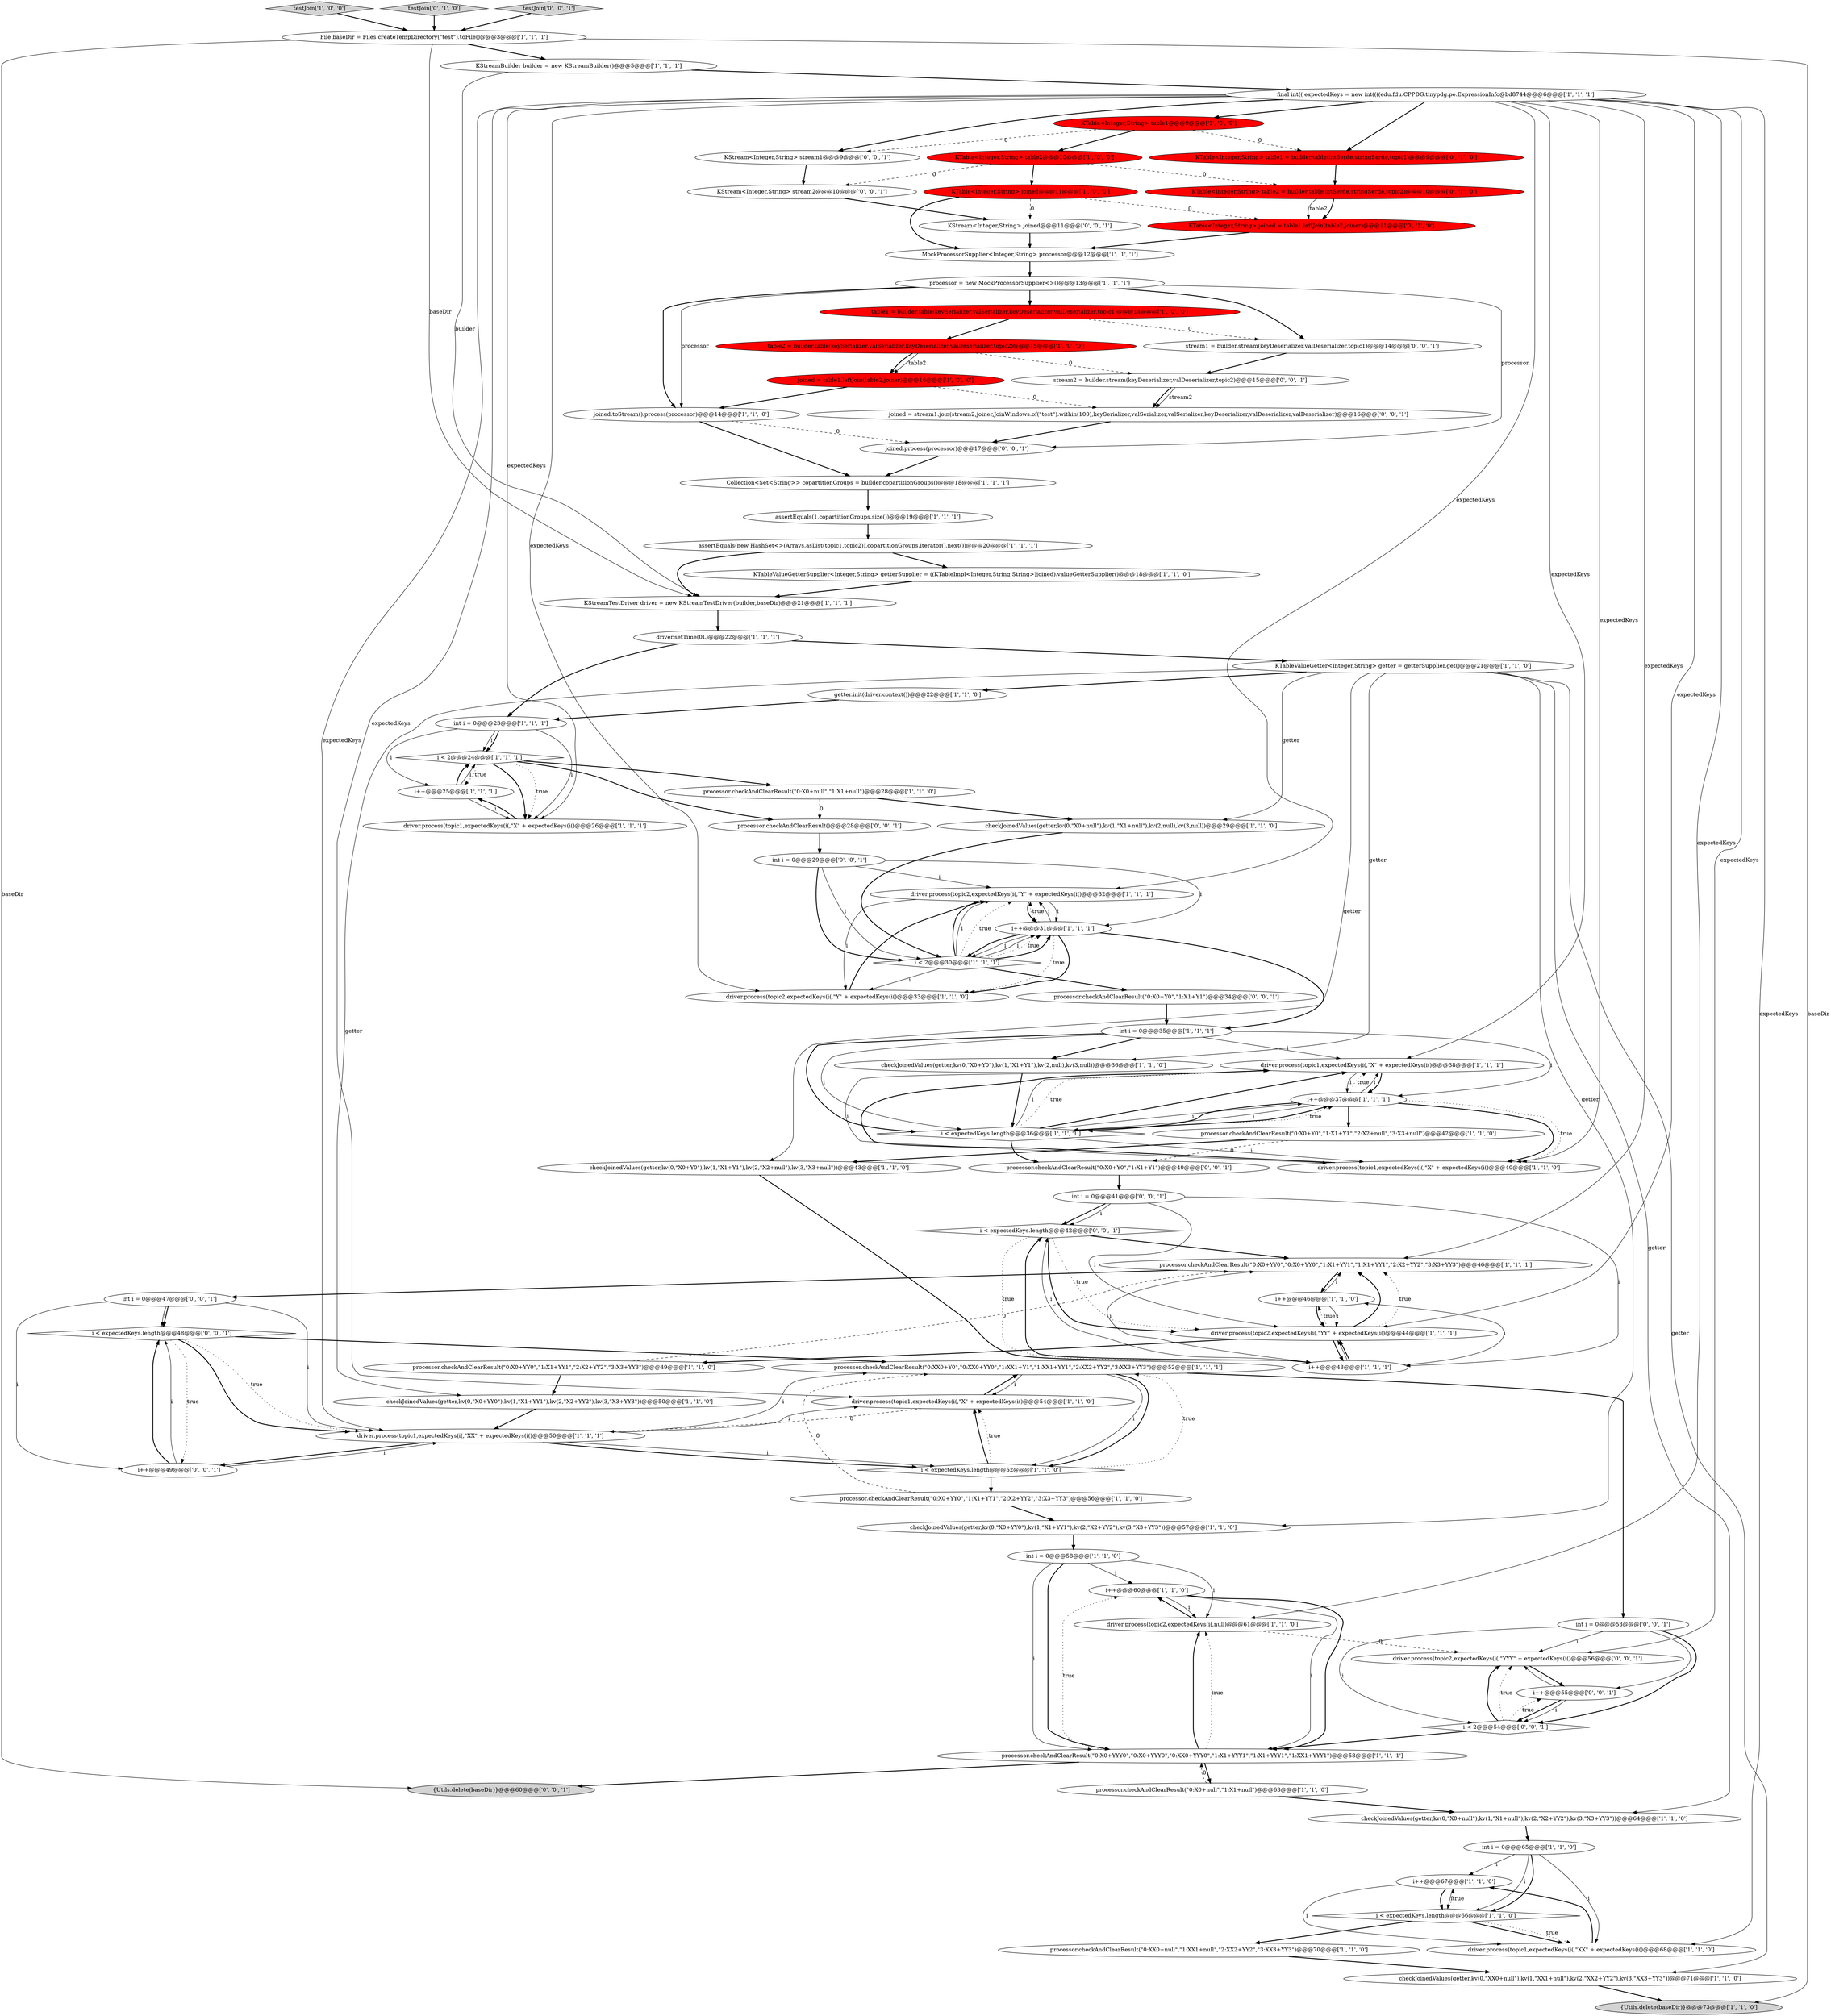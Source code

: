 digraph {
36 [style = filled, label = "i++@@@60@@@['1', '1', '0']", fillcolor = white, shape = ellipse image = "AAA0AAABBB1BBB"];
9 [style = filled, label = "i < 2@@@24@@@['1', '1', '1']", fillcolor = white, shape = diamond image = "AAA0AAABBB1BBB"];
22 [style = filled, label = "processor.checkAndClearResult(\"0:X0+Y0\",\"1:X1+Y1\",\"2:X2+null\",\"3:X3+null\")@@@42@@@['1', '1', '0']", fillcolor = white, shape = ellipse image = "AAA0AAABBB1BBB"];
12 [style = filled, label = "driver.process(topic1,expectedKeys(i(,\"X\" + expectedKeys(i()@@@38@@@['1', '1', '1']", fillcolor = white, shape = ellipse image = "AAA0AAABBB1BBB"];
38 [style = filled, label = "int i = 0@@@23@@@['1', '1', '1']", fillcolor = white, shape = ellipse image = "AAA0AAABBB1BBB"];
34 [style = filled, label = "KTable<Integer,String> table2@@@10@@@['1', '0', '0']", fillcolor = red, shape = ellipse image = "AAA1AAABBB1BBB"];
17 [style = filled, label = "joined.toStream().process(processor)@@@14@@@['1', '1', '0']", fillcolor = white, shape = ellipse image = "AAA0AAABBB1BBB"];
25 [style = filled, label = "testJoin['1', '0', '0']", fillcolor = lightgray, shape = diamond image = "AAA0AAABBB1BBB"];
81 [style = filled, label = "joined.process(processor)@@@17@@@['0', '0', '1']", fillcolor = white, shape = ellipse image = "AAA0AAABBB3BBB"];
61 [style = filled, label = "processor.checkAndClearResult(\"0:X0+null\",\"1:X1+null\")@@@28@@@['1', '1', '0']", fillcolor = white, shape = ellipse image = "AAA0AAABBB1BBB"];
58 [style = filled, label = "driver.process(topic2,expectedKeys(i(,\"Y\" + expectedKeys(i()@@@32@@@['1', '1', '1']", fillcolor = white, shape = ellipse image = "AAA0AAABBB1BBB"];
55 [style = filled, label = "assertEquals(new HashSet<>(Arrays.asList(topic1,topic2)),copartitionGroups.iterator().next())@@@20@@@['1', '1', '1']", fillcolor = white, shape = ellipse image = "AAA0AAABBB1BBB"];
13 [style = filled, label = "i++@@@67@@@['1', '1', '0']", fillcolor = white, shape = ellipse image = "AAA0AAABBB1BBB"];
6 [style = filled, label = "i < expectedKeys.length@@@36@@@['1', '1', '1']", fillcolor = white, shape = diamond image = "AAA0AAABBB1BBB"];
11 [style = filled, label = "checkJoinedValues(getter,kv(0,\"X0+Y0\"),kv(1,\"X1+Y1\"),kv(2,null),kv(3,null))@@@36@@@['1', '1', '0']", fillcolor = white, shape = ellipse image = "AAA0AAABBB1BBB"];
1 [style = filled, label = "checkJoinedValues(getter,kv(0,\"X0+YY0\"),kv(1,\"X1+YY1\"),kv(2,\"X2+YY2\"),kv(3,\"X3+YY3\"))@@@50@@@['1', '1', '0']", fillcolor = white, shape = ellipse image = "AAA0AAABBB1BBB"];
43 [style = filled, label = "i++@@@37@@@['1', '1', '1']", fillcolor = white, shape = ellipse image = "AAA0AAABBB1BBB"];
26 [style = filled, label = "KTable<Integer,String> joined@@@11@@@['1', '0', '0']", fillcolor = red, shape = ellipse image = "AAA1AAABBB1BBB"];
20 [style = filled, label = "getter.init(driver.context())@@@22@@@['1', '1', '0']", fillcolor = white, shape = ellipse image = "AAA0AAABBB1BBB"];
3 [style = filled, label = "processor.checkAndClearResult(\"0:X0+YY0\",\"0:X0+YY0\",\"1:X1+YY1\",\"1:X1+YY1\",\"2:X2+YY2\",\"3:X3+YY3\")@@@46@@@['1', '1', '1']", fillcolor = white, shape = ellipse image = "AAA0AAABBB1BBB"];
47 [style = filled, label = "File baseDir = Files.createTempDirectory(\"test\").toFile()@@@3@@@['1', '1', '1']", fillcolor = white, shape = ellipse image = "AAA0AAABBB1BBB"];
46 [style = filled, label = "table1 = builder.table(keySerializer,valSerializer,keyDeserializer,valDeserializer,topic1)@@@14@@@['1', '0', '0']", fillcolor = red, shape = ellipse image = "AAA1AAABBB1BBB"];
82 [style = filled, label = "KStream<Integer,String> stream2@@@10@@@['0', '0', '1']", fillcolor = white, shape = ellipse image = "AAA0AAABBB3BBB"];
42 [style = filled, label = "driver.process(topic1,expectedKeys(i(,\"X\" + expectedKeys(i()@@@54@@@['1', '1', '0']", fillcolor = white, shape = ellipse image = "AAA0AAABBB1BBB"];
83 [style = filled, label = "processor.checkAndClearResult(\"0:X0+Y0\",\"1:X1+Y1\")@@@40@@@['0', '0', '1']", fillcolor = white, shape = ellipse image = "AAA0AAABBB3BBB"];
74 [style = filled, label = "processor.checkAndClearResult()@@@28@@@['0', '0', '1']", fillcolor = white, shape = ellipse image = "AAA0AAABBB3BBB"];
24 [style = filled, label = "processor.checkAndClearResult(\"0:XX0+Y0\",\"0:XX0+YY0\",\"1:XX1+Y1\",\"1:XX1+YY1\",\"2:XX2+YY2\",\"3:XX3+YY3\")@@@52@@@['1', '1', '1']", fillcolor = white, shape = ellipse image = "AAA0AAABBB1BBB"];
73 [style = filled, label = "int i = 0@@@53@@@['0', '0', '1']", fillcolor = white, shape = ellipse image = "AAA0AAABBB3BBB"];
41 [style = filled, label = "i < 2@@@30@@@['1', '1', '1']", fillcolor = white, shape = diamond image = "AAA0AAABBB1BBB"];
14 [style = filled, label = "driver.process(topic2,expectedKeys(i(,\"Y\" + expectedKeys(i()@@@33@@@['1', '1', '0']", fillcolor = white, shape = ellipse image = "AAA0AAABBB1BBB"];
40 [style = filled, label = "i++@@@31@@@['1', '1', '1']", fillcolor = white, shape = ellipse image = "AAA0AAABBB1BBB"];
31 [style = filled, label = "checkJoinedValues(getter,kv(0,\"X0+null\"),kv(1,\"X1+null\"),kv(2,\"X2+YY2\"),kv(3,\"X3+YY3\"))@@@64@@@['1', '1', '0']", fillcolor = white, shape = ellipse image = "AAA0AAABBB1BBB"];
78 [style = filled, label = "int i = 0@@@47@@@['0', '0', '1']", fillcolor = white, shape = ellipse image = "AAA0AAABBB3BBB"];
68 [style = filled, label = "joined = stream1.join(stream2,joiner,JoinWindows.of(\"test\").within(100),keySerializer,valSerializer,valSerializer,keyDeserializer,valDeserializer,valDeserializer)@@@16@@@['0', '0', '1']", fillcolor = white, shape = ellipse image = "AAA0AAABBB3BBB"];
71 [style = filled, label = "i < expectedKeys.length@@@48@@@['0', '0', '1']", fillcolor = white, shape = diamond image = "AAA0AAABBB3BBB"];
86 [style = filled, label = "KStream<Integer,String> stream1@@@9@@@['0', '0', '1']", fillcolor = white, shape = ellipse image = "AAA0AAABBB3BBB"];
37 [style = filled, label = "KStreamBuilder builder = new KStreamBuilder()@@@5@@@['1', '1', '1']", fillcolor = white, shape = ellipse image = "AAA0AAABBB1BBB"];
72 [style = filled, label = "i++@@@49@@@['0', '0', '1']", fillcolor = white, shape = ellipse image = "AAA0AAABBB3BBB"];
45 [style = filled, label = "checkJoinedValues(getter,kv(0,\"XX0+null\"),kv(1,\"XX1+null\"),kv(2,\"XX2+YY2\"),kv(3,\"XX3+YY3\"))@@@71@@@['1', '1', '0']", fillcolor = white, shape = ellipse image = "AAA0AAABBB1BBB"];
64 [style = filled, label = "KTable<Integer,String> joined = table1.leftJoin(table2,joiner)@@@11@@@['0', '1', '0']", fillcolor = red, shape = ellipse image = "AAA1AAABBB2BBB"];
35 [style = filled, label = "driver.process(topic1,expectedKeys(i(,\"XX\" + expectedKeys(i()@@@68@@@['1', '1', '0']", fillcolor = white, shape = ellipse image = "AAA0AAABBB1BBB"];
0 [style = filled, label = "KStreamTestDriver driver = new KStreamTestDriver(builder,baseDir)@@@21@@@['1', '1', '1']", fillcolor = white, shape = ellipse image = "AAA0AAABBB1BBB"];
50 [style = filled, label = "{Utils.delete(baseDir)}@@@73@@@['1', '1', '0']", fillcolor = lightgray, shape = ellipse image = "AAA0AAABBB1BBB"];
51 [style = filled, label = "KTableValueGetterSupplier<Integer,String> getterSupplier = ((KTableImpl<Integer,String,String>)joined).valueGetterSupplier()@@@18@@@['1', '1', '0']", fillcolor = white, shape = ellipse image = "AAA0AAABBB1BBB"];
67 [style = filled, label = "testJoin['0', '1', '0']", fillcolor = lightgray, shape = diamond image = "AAA0AAABBB2BBB"];
16 [style = filled, label = "i < expectedKeys.length@@@52@@@['1', '1', '0']", fillcolor = white, shape = diamond image = "AAA0AAABBB1BBB"];
69 [style = filled, label = "i++@@@55@@@['0', '0', '1']", fillcolor = white, shape = ellipse image = "AAA0AAABBB3BBB"];
65 [style = filled, label = "KTable<Integer,String> table1 = builder.table(intSerde,stringSerde,topic1)@@@9@@@['0', '1', '0']", fillcolor = red, shape = ellipse image = "AAA1AAABBB2BBB"];
23 [style = filled, label = "checkJoinedValues(getter,kv(0,\"X0+Y0\"),kv(1,\"X1+Y1\"),kv(2,\"X2+null\"),kv(3,\"X3+null\"))@@@43@@@['1', '1', '0']", fillcolor = white, shape = ellipse image = "AAA0AAABBB1BBB"];
56 [style = filled, label = "KTableValueGetter<Integer,String> getter = getterSupplier.get()@@@21@@@['1', '1', '0']", fillcolor = white, shape = ellipse image = "AAA0AAABBB1BBB"];
77 [style = filled, label = "KStream<Integer,String> joined@@@11@@@['0', '0', '1']", fillcolor = white, shape = ellipse image = "AAA0AAABBB3BBB"];
66 [style = filled, label = "KTable<Integer,String> table2 = builder.table(intSerde,stringSerde,topic2)@@@10@@@['0', '1', '0']", fillcolor = red, shape = ellipse image = "AAA1AAABBB2BBB"];
76 [style = filled, label = "i < expectedKeys.length@@@42@@@['0', '0', '1']", fillcolor = white, shape = diamond image = "AAA0AAABBB3BBB"];
19 [style = filled, label = "driver.setTime(0L)@@@22@@@['1', '1', '1']", fillcolor = white, shape = ellipse image = "AAA0AAABBB1BBB"];
88 [style = filled, label = "int i = 0@@@29@@@['0', '0', '1']", fillcolor = white, shape = ellipse image = "AAA0AAABBB3BBB"];
33 [style = filled, label = "final int(( expectedKeys = new int((((edu.fdu.CPPDG.tinypdg.pe.ExpressionInfo@bd8744@@@6@@@['1', '1', '1']", fillcolor = white, shape = ellipse image = "AAA0AAABBB1BBB"];
52 [style = filled, label = "table2 = builder.table(keySerializer,valSerializer,keyDeserializer,valDeserializer,topic2)@@@15@@@['1', '0', '0']", fillcolor = red, shape = ellipse image = "AAA1AAABBB1BBB"];
30 [style = filled, label = "assertEquals(1,copartitionGroups.size())@@@19@@@['1', '1', '1']", fillcolor = white, shape = ellipse image = "AAA0AAABBB1BBB"];
57 [style = filled, label = "i < expectedKeys.length@@@66@@@['1', '1', '0']", fillcolor = white, shape = diamond image = "AAA0AAABBB1BBB"];
53 [style = filled, label = "int i = 0@@@65@@@['1', '1', '0']", fillcolor = white, shape = ellipse image = "AAA0AAABBB1BBB"];
54 [style = filled, label = "MockProcessorSupplier<Integer,String> processor@@@12@@@['1', '1', '1']", fillcolor = white, shape = ellipse image = "AAA0AAABBB1BBB"];
15 [style = filled, label = "checkJoinedValues(getter,kv(0,\"X0+YY0\"),kv(1,\"X1+YY1\"),kv(2,\"X2+YY2\"),kv(3,\"X3+YY3\"))@@@57@@@['1', '1', '0']", fillcolor = white, shape = ellipse image = "AAA0AAABBB1BBB"];
80 [style = filled, label = "stream2 = builder.stream(keyDeserializer,valDeserializer,topic2)@@@15@@@['0', '0', '1']", fillcolor = white, shape = ellipse image = "AAA0AAABBB3BBB"];
89 [style = filled, label = "{Utils.delete(baseDir)}@@@60@@@['0', '0', '1']", fillcolor = lightgray, shape = ellipse image = "AAA0AAABBB3BBB"];
62 [style = filled, label = "int i = 0@@@35@@@['1', '1', '1']", fillcolor = white, shape = ellipse image = "AAA0AAABBB1BBB"];
4 [style = filled, label = "i++@@@25@@@['1', '1', '1']", fillcolor = white, shape = ellipse image = "AAA0AAABBB1BBB"];
49 [style = filled, label = "checkJoinedValues(getter,kv(0,\"X0+null\"),kv(1,\"X1+null\"),kv(2,null),kv(3,null))@@@29@@@['1', '1', '0']", fillcolor = white, shape = ellipse image = "AAA0AAABBB1BBB"];
10 [style = filled, label = "processor.checkAndClearResult(\"0:XX0+null\",\"1:XX1+null\",\"2:XX2+YY2\",\"3:XX3+YY3\")@@@70@@@['1', '1', '0']", fillcolor = white, shape = ellipse image = "AAA0AAABBB1BBB"];
48 [style = filled, label = "int i = 0@@@58@@@['1', '1', '0']", fillcolor = white, shape = ellipse image = "AAA0AAABBB1BBB"];
84 [style = filled, label = "stream1 = builder.stream(keyDeserializer,valDeserializer,topic1)@@@14@@@['0', '0', '1']", fillcolor = white, shape = ellipse image = "AAA0AAABBB3BBB"];
27 [style = filled, label = "processor.checkAndClearResult(\"0:X0+YY0\",\"1:X1+YY1\",\"2:X2+YY2\",\"3:X3+YY3\")@@@49@@@['1', '1', '0']", fillcolor = white, shape = ellipse image = "AAA0AAABBB1BBB"];
18 [style = filled, label = "driver.process(topic1,expectedKeys(i(,\"X\" + expectedKeys(i()@@@40@@@['1', '1', '0']", fillcolor = white, shape = ellipse image = "AAA0AAABBB1BBB"];
29 [style = filled, label = "processor.checkAndClearResult(\"0:X0+YY0\",\"1:X1+YY1\",\"2:X2+YY2\",\"3:X3+YY3\")@@@56@@@['1', '1', '0']", fillcolor = white, shape = ellipse image = "AAA0AAABBB1BBB"];
75 [style = filled, label = "processor.checkAndClearResult(\"0:X0+Y0\",\"1:X1+Y1\")@@@34@@@['0', '0', '1']", fillcolor = white, shape = ellipse image = "AAA0AAABBB3BBB"];
85 [style = filled, label = "driver.process(topic2,expectedKeys(i(,\"YYY\" + expectedKeys(i()@@@56@@@['0', '0', '1']", fillcolor = white, shape = ellipse image = "AAA0AAABBB3BBB"];
63 [style = filled, label = "driver.process(topic1,expectedKeys(i(,\"XX\" + expectedKeys(i()@@@50@@@['1', '1', '1']", fillcolor = white, shape = ellipse image = "AAA0AAABBB1BBB"];
21 [style = filled, label = "i++@@@43@@@['1', '1', '1']", fillcolor = white, shape = ellipse image = "AAA0AAABBB1BBB"];
79 [style = filled, label = "testJoin['0', '0', '1']", fillcolor = lightgray, shape = diamond image = "AAA0AAABBB3BBB"];
32 [style = filled, label = "Collection<Set<String>> copartitionGroups = builder.copartitionGroups()@@@18@@@['1', '1', '1']", fillcolor = white, shape = ellipse image = "AAA0AAABBB1BBB"];
70 [style = filled, label = "int i = 0@@@41@@@['0', '0', '1']", fillcolor = white, shape = ellipse image = "AAA0AAABBB3BBB"];
39 [style = filled, label = "processor = new MockProcessorSupplier<>()@@@13@@@['1', '1', '1']", fillcolor = white, shape = ellipse image = "AAA0AAABBB1BBB"];
7 [style = filled, label = "processor.checkAndClearResult(\"0:X0+null\",\"1:X1+null\")@@@63@@@['1', '1', '0']", fillcolor = white, shape = ellipse image = "AAA0AAABBB1BBB"];
87 [style = filled, label = "i < 2@@@54@@@['0', '0', '1']", fillcolor = white, shape = diamond image = "AAA0AAABBB3BBB"];
2 [style = filled, label = "driver.process(topic2,expectedKeys(i(,null)@@@61@@@['1', '1', '0']", fillcolor = white, shape = ellipse image = "AAA0AAABBB1BBB"];
44 [style = filled, label = "i++@@@46@@@['1', '1', '0']", fillcolor = white, shape = ellipse image = "AAA0AAABBB1BBB"];
28 [style = filled, label = "driver.process(topic1,expectedKeys(i(,\"X\" + expectedKeys(i()@@@26@@@['1', '1', '1']", fillcolor = white, shape = ellipse image = "AAA0AAABBB1BBB"];
59 [style = filled, label = "driver.process(topic2,expectedKeys(i(,\"YY\" + expectedKeys(i()@@@44@@@['1', '1', '1']", fillcolor = white, shape = ellipse image = "AAA0AAABBB1BBB"];
5 [style = filled, label = "joined = table1.leftJoin(table2,joiner)@@@16@@@['1', '0', '0']", fillcolor = red, shape = ellipse image = "AAA1AAABBB1BBB"];
8 [style = filled, label = "KTable<Integer,String> table1@@@9@@@['1', '0', '0']", fillcolor = red, shape = ellipse image = "AAA1AAABBB1BBB"];
60 [style = filled, label = "processor.checkAndClearResult(\"0:X0+YYY0\",\"0:X0+YYY0\",\"0:XX0+YYY0\",\"1:X1+YYY1\",\"1:X1+YYY1\",\"1:XX1+YYY1\")@@@58@@@['1', '1', '1']", fillcolor = white, shape = ellipse image = "AAA0AAABBB1BBB"];
56->49 [style = solid, label="getter"];
63->72 [style = bold, label=""];
29->15 [style = bold, label=""];
6->43 [style = bold, label=""];
85->69 [style = bold, label=""];
40->41 [style = solid, label="i"];
33->14 [style = solid, label="expectedKeys"];
47->0 [style = solid, label="baseDir"];
41->58 [style = solid, label="i"];
33->59 [style = solid, label="expectedKeys"];
41->40 [style = solid, label="i"];
17->81 [style = dashed, label="0"];
42->63 [style = dashed, label="0"];
38->9 [style = solid, label="i"];
24->73 [style = bold, label=""];
55->51 [style = bold, label=""];
72->63 [style = solid, label="i"];
52->80 [style = dashed, label="0"];
47->37 [style = bold, label=""];
7->31 [style = bold, label=""];
43->18 [style = bold, label=""];
78->72 [style = solid, label="i"];
22->83 [style = dashed, label="0"];
63->42 [style = solid, label="i"];
47->89 [style = solid, label="baseDir"];
78->63 [style = solid, label="i"];
71->63 [style = bold, label=""];
39->84 [style = bold, label=""];
62->6 [style = bold, label=""];
43->6 [style = solid, label="i"];
59->3 [style = dotted, label="true"];
33->12 [style = solid, label="expectedKeys"];
39->17 [style = solid, label="processor"];
41->40 [style = dotted, label="true"];
62->43 [style = solid, label="i"];
7->60 [style = dashed, label="0"];
34->26 [style = bold, label=""];
41->58 [style = dotted, label="true"];
56->23 [style = solid, label="getter"];
66->64 [style = bold, label=""];
29->24 [style = dashed, label="0"];
21->76 [style = bold, label=""];
2->36 [style = bold, label=""];
34->66 [style = dashed, label="0"];
71->24 [style = bold, label=""];
67->47 [style = bold, label=""];
78->71 [style = bold, label=""];
16->42 [style = bold, label=""];
73->69 [style = solid, label="i"];
87->60 [style = bold, label=""];
6->12 [style = solid, label="i"];
37->33 [style = bold, label=""];
41->58 [style = bold, label=""];
12->18 [style = solid, label="i"];
48->2 [style = solid, label="i"];
6->83 [style = bold, label=""];
79->47 [style = bold, label=""];
56->31 [style = solid, label="getter"];
9->28 [style = dotted, label="true"];
24->16 [style = solid, label="i"];
46->84 [style = dashed, label="0"];
48->36 [style = solid, label="i"];
61->49 [style = bold, label=""];
53->57 [style = solid, label="i"];
33->85 [style = solid, label="expectedKeys"];
8->34 [style = bold, label=""];
48->60 [style = solid, label="i"];
25->47 [style = bold, label=""];
40->62 [style = bold, label=""];
52->5 [style = solid, label="table2"];
43->12 [style = dotted, label="true"];
69->87 [style = bold, label=""];
38->28 [style = solid, label="i"];
78->71 [style = solid, label="i"];
59->44 [style = dotted, label="true"];
16->42 [style = dotted, label="true"];
0->19 [style = bold, label=""];
71->72 [style = dotted, label="true"];
44->59 [style = solid, label="i"];
88->41 [style = bold, label=""];
16->29 [style = bold, label=""];
69->85 [style = solid, label="i"];
18->12 [style = bold, label=""];
63->24 [style = solid, label="i"];
33->18 [style = solid, label="expectedKeys"];
51->0 [style = bold, label=""];
65->66 [style = bold, label=""];
76->59 [style = bold, label=""];
81->32 [style = bold, label=""];
75->62 [style = bold, label=""];
21->59 [style = bold, label=""];
76->3 [style = bold, label=""];
20->38 [style = bold, label=""];
56->1 [style = solid, label="getter"];
58->40 [style = solid, label="i"];
21->59 [style = solid, label="i"];
33->35 [style = solid, label="expectedKeys"];
5->17 [style = bold, label=""];
21->76 [style = solid, label="i"];
22->23 [style = bold, label=""];
19->56 [style = bold, label=""];
44->3 [style = solid, label="i"];
13->57 [style = bold, label=""];
52->5 [style = bold, label=""];
61->74 [style = dashed, label="0"];
56->15 [style = solid, label="getter"];
72->71 [style = bold, label=""];
47->50 [style = solid, label="baseDir"];
31->53 [style = bold, label=""];
43->22 [style = bold, label=""];
10->45 [style = bold, label=""];
6->43 [style = dotted, label="true"];
6->43 [style = solid, label="i"];
49->41 [style = bold, label=""];
39->81 [style = solid, label="processor"];
9->4 [style = dotted, label="true"];
63->16 [style = solid, label="i"];
6->12 [style = dotted, label="true"];
33->65 [style = bold, label=""];
63->16 [style = bold, label=""];
1->63 [style = bold, label=""];
19->38 [style = bold, label=""];
33->8 [style = bold, label=""];
43->12 [style = solid, label="i"];
57->35 [style = bold, label=""];
73->85 [style = solid, label="i"];
5->68 [style = dashed, label="0"];
9->74 [style = bold, label=""];
59->21 [style = bold, label=""];
36->60 [style = solid, label="i"];
16->24 [style = dotted, label="true"];
36->2 [style = solid, label="i"];
4->9 [style = bold, label=""];
13->57 [style = solid, label="i"];
33->42 [style = solid, label="expectedKeys"];
59->27 [style = bold, label=""];
4->9 [style = solid, label="i"];
39->46 [style = bold, label=""];
87->85 [style = bold, label=""];
58->14 [style = solid, label="i"];
27->3 [style = dashed, label="0"];
60->2 [style = bold, label=""];
60->89 [style = bold, label=""];
26->77 [style = dashed, label="0"];
82->77 [style = bold, label=""];
84->80 [style = bold, label=""];
38->9 [style = bold, label=""];
14->58 [style = bold, label=""];
70->76 [style = bold, label=""];
33->86 [style = bold, label=""];
88->41 [style = solid, label="i"];
83->70 [style = bold, label=""];
42->24 [style = bold, label=""];
32->30 [style = bold, label=""];
77->54 [style = bold, label=""];
88->40 [style = solid, label="i"];
70->59 [style = solid, label="i"];
8->86 [style = dashed, label="0"];
9->28 [style = bold, label=""];
74->88 [style = bold, label=""];
54->39 [style = bold, label=""];
6->18 [style = solid, label="i"];
13->35 [style = solid, label="i"];
73->87 [style = solid, label="i"];
3->44 [style = bold, label=""];
53->35 [style = solid, label="i"];
40->14 [style = dotted, label="true"];
87->69 [style = dotted, label="true"];
87->85 [style = dotted, label="true"];
86->82 [style = bold, label=""];
26->54 [style = bold, label=""];
62->11 [style = bold, label=""];
26->64 [style = dashed, label="0"];
41->40 [style = bold, label=""];
39->17 [style = bold, label=""];
80->68 [style = bold, label=""];
62->12 [style = solid, label="i"];
76->59 [style = dotted, label="true"];
36->60 [style = bold, label=""];
53->13 [style = solid, label="i"];
15->48 [style = bold, label=""];
56->11 [style = solid, label="getter"];
40->14 [style = bold, label=""];
66->64 [style = solid, label="table2"];
62->6 [style = solid, label="i"];
34->82 [style = dashed, label="0"];
3->78 [style = bold, label=""];
60->36 [style = dotted, label="true"];
12->43 [style = bold, label=""];
33->58 [style = solid, label="expectedKeys"];
59->3 [style = bold, label=""];
57->13 [style = dotted, label="true"];
40->58 [style = dotted, label="true"];
88->58 [style = solid, label="i"];
33->28 [style = solid, label="expectedKeys"];
12->43 [style = solid, label="i"];
2->85 [style = dashed, label="0"];
6->12 [style = bold, label=""];
8->65 [style = dashed, label="0"];
70->21 [style = solid, label="i"];
60->2 [style = dotted, label="true"];
37->0 [style = solid, label="builder"];
27->1 [style = bold, label=""];
41->75 [style = bold, label=""];
43->18 [style = dotted, label="true"];
57->35 [style = dotted, label="true"];
53->57 [style = bold, label=""];
38->4 [style = solid, label="i"];
11->6 [style = bold, label=""];
58->40 [style = bold, label=""];
73->87 [style = bold, label=""];
55->0 [style = bold, label=""];
48->60 [style = bold, label=""];
17->32 [style = bold, label=""];
64->54 [style = bold, label=""];
56->45 [style = solid, label="getter"];
69->87 [style = solid, label="i"];
46->52 [style = bold, label=""];
4->28 [style = solid, label="i"];
43->6 [style = bold, label=""];
80->68 [style = solid, label="stream2"];
41->14 [style = solid, label="i"];
33->63 [style = solid, label="expectedKeys"];
21->44 [style = solid, label="i"];
30->55 [style = bold, label=""];
24->16 [style = bold, label=""];
9->61 [style = bold, label=""];
24->42 [style = solid, label="i"];
23->21 [style = bold, label=""];
60->7 [style = bold, label=""];
45->50 [style = bold, label=""];
68->81 [style = bold, label=""];
76->21 [style = dotted, label="true"];
40->41 [style = bold, label=""];
56->20 [style = bold, label=""];
72->71 [style = solid, label="i"];
57->10 [style = bold, label=""];
35->13 [style = bold, label=""];
21->3 [style = solid, label="i"];
40->58 [style = solid, label="i"];
33->2 [style = solid, label="expectedKeys"];
70->76 [style = solid, label="i"];
28->4 [style = bold, label=""];
44->59 [style = bold, label=""];
33->3 [style = solid, label="expectedKeys"];
71->63 [style = dotted, label="true"];
}
